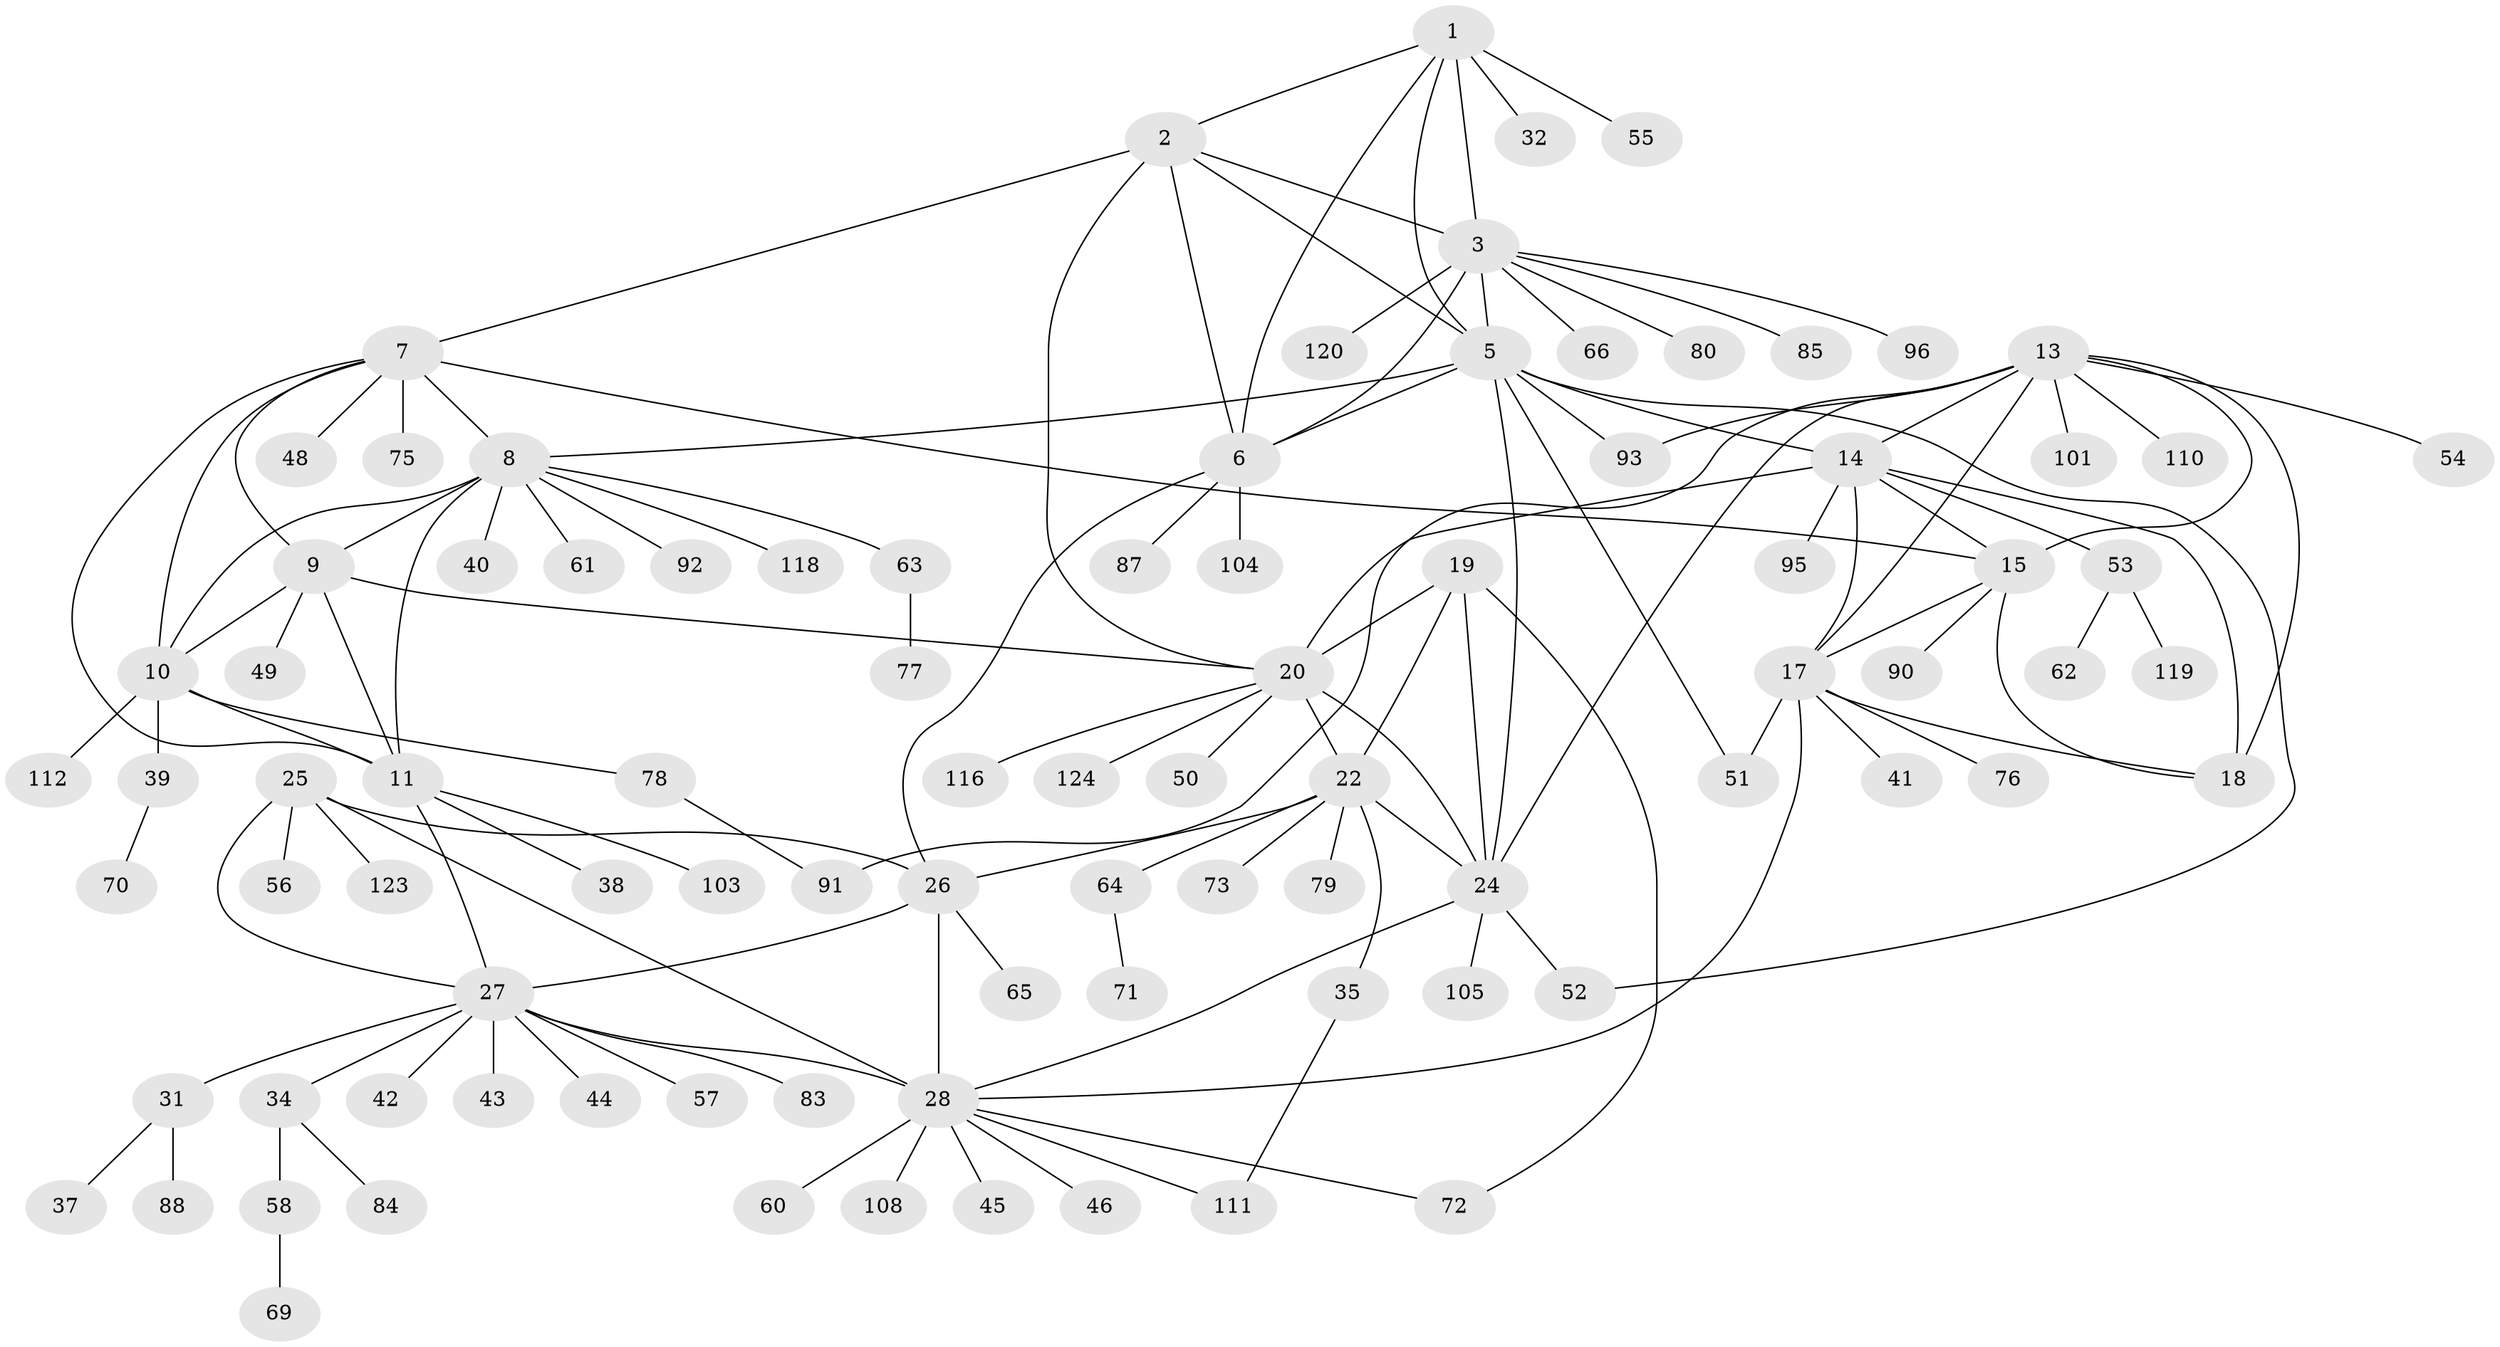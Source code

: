 // original degree distribution, {8: 0.08661417322834646, 7: 0.031496062992125984, 11: 0.023622047244094488, 9: 0.031496062992125984, 10: 0.015748031496062992, 6: 0.023622047244094488, 5: 0.015748031496062992, 14: 0.007874015748031496, 3: 0.03937007874015748, 1: 0.5196850393700787, 2: 0.1889763779527559, 4: 0.015748031496062992}
// Generated by graph-tools (version 1.1) at 2025/42/03/06/25 10:42:08]
// undirected, 91 vertices, 130 edges
graph export_dot {
graph [start="1"]
  node [color=gray90,style=filled];
  1 [super="+102"];
  2;
  3 [super="+4"];
  5 [super="+33"];
  6 [super="+89"];
  7 [super="+74"];
  8 [super="+12"];
  9 [super="+121"];
  10;
  11;
  13 [super="+16"];
  14 [super="+47"];
  15 [super="+98"];
  17 [super="+114"];
  18 [super="+81"];
  19 [super="+23"];
  20 [super="+21"];
  22 [super="+82"];
  24 [super="+99"];
  25 [super="+109"];
  26 [super="+29"];
  27 [super="+30"];
  28 [super="+115"];
  31;
  32;
  34 [super="+36"];
  35 [super="+106"];
  37;
  38;
  39;
  40;
  41;
  42;
  43;
  44 [super="+67"];
  45 [super="+86"];
  46;
  48 [super="+59"];
  49;
  50 [super="+127"];
  51;
  52 [super="+122"];
  53 [super="+126"];
  54;
  55;
  56;
  57;
  58 [super="+94"];
  60;
  61;
  62 [super="+97"];
  63;
  64;
  65;
  66 [super="+68"];
  69;
  70;
  71;
  72 [super="+100"];
  73;
  75 [super="+107"];
  76;
  77;
  78;
  79;
  80;
  83;
  84;
  85;
  87;
  88;
  90;
  91;
  92;
  93;
  95;
  96;
  101;
  103 [super="+125"];
  104;
  105;
  108;
  110;
  111 [super="+117"];
  112 [super="+113"];
  116;
  118;
  119;
  120;
  123;
  124;
  1 -- 2;
  1 -- 3 [weight=2];
  1 -- 5;
  1 -- 6;
  1 -- 32;
  1 -- 55;
  2 -- 3 [weight=2];
  2 -- 5;
  2 -- 6;
  2 -- 20;
  2 -- 7;
  3 -- 5 [weight=2];
  3 -- 6 [weight=2];
  3 -- 66;
  3 -- 120;
  3 -- 96;
  3 -- 80;
  3 -- 85;
  5 -- 6;
  5 -- 8;
  5 -- 14;
  5 -- 51;
  5 -- 52;
  5 -- 93;
  5 -- 24;
  6 -- 26;
  6 -- 87;
  6 -- 104;
  7 -- 8 [weight=2];
  7 -- 9;
  7 -- 10;
  7 -- 11;
  7 -- 15;
  7 -- 48;
  7 -- 75;
  8 -- 9 [weight=2];
  8 -- 10 [weight=2];
  8 -- 11 [weight=2];
  8 -- 40;
  8 -- 61;
  8 -- 92;
  8 -- 118;
  8 -- 63;
  9 -- 10;
  9 -- 11;
  9 -- 49;
  9 -- 20;
  10 -- 11;
  10 -- 39;
  10 -- 78;
  10 -- 112;
  11 -- 27;
  11 -- 38;
  11 -- 103;
  13 -- 14 [weight=2];
  13 -- 15 [weight=2];
  13 -- 17 [weight=2];
  13 -- 18 [weight=2];
  13 -- 54;
  13 -- 93;
  13 -- 110;
  13 -- 101;
  13 -- 24;
  13 -- 91;
  14 -- 15;
  14 -- 17;
  14 -- 18;
  14 -- 53;
  14 -- 20;
  14 -- 95;
  15 -- 17;
  15 -- 18;
  15 -- 90;
  17 -- 18;
  17 -- 28;
  17 -- 41;
  17 -- 51;
  17 -- 76;
  19 -- 20 [weight=4];
  19 -- 22 [weight=2];
  19 -- 24 [weight=2];
  19 -- 72;
  20 -- 22 [weight=2];
  20 -- 24 [weight=2];
  20 -- 50;
  20 -- 116;
  20 -- 124;
  22 -- 24;
  22 -- 35;
  22 -- 64;
  22 -- 73;
  22 -- 79;
  22 -- 26;
  24 -- 52;
  24 -- 105;
  24 -- 28;
  25 -- 26 [weight=2];
  25 -- 27 [weight=2];
  25 -- 28;
  25 -- 56;
  25 -- 123;
  26 -- 27 [weight=4];
  26 -- 28 [weight=2];
  26 -- 65;
  27 -- 28 [weight=2];
  27 -- 34;
  27 -- 44;
  27 -- 57;
  27 -- 42;
  27 -- 43;
  27 -- 83;
  27 -- 31;
  28 -- 45;
  28 -- 46;
  28 -- 60;
  28 -- 108;
  28 -- 111;
  28 -- 72;
  31 -- 37;
  31 -- 88;
  34 -- 58;
  34 -- 84;
  35 -- 111;
  39 -- 70;
  53 -- 62;
  53 -- 119;
  58 -- 69;
  63 -- 77;
  64 -- 71;
  78 -- 91;
}

